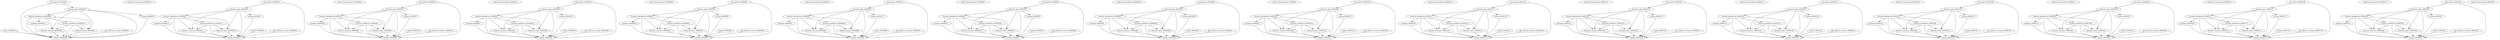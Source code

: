 strict digraph "MethylseqWorkflow-synthetic-instance" {
 graph [executedat="2024-09-11T11:05:40.766885+02:00",
  makespan=0,
  name="MethylseqWorkflow-synthetic-instance"
 ];
 fastqc_00000001 [label="fastqc_00000001"];
 multiqc_00000002 [label="multiqc_00000002"];
 fastqc_00000001 -> multiqc_00000002 ;
 trim_galore_00000003 [label="trim_galore_00000003"];
 trim_galore_00000003 -> multiqc_00000002 ;
 bismark_align_00000004 [label="bismark_align_00000004"];
 trim_galore_00000003 -> bismark_align_00000004 ;
 bismark_align_00000004 -> multiqc_00000002 ;
 bismark_deduplicate_00000006 [label="bismark_deduplicate_00000006"];
 bismark_align_00000004 -> bismark_deduplicate_00000006 ;
 preseq_00000007 [label="preseq_00000007"];
 bismark_align_00000004 -> preseq_00000007 ;
 bismark_report_00000008 [label="bismark_report_00000008"];
 bismark_align_00000004 -> bismark_report_00000008 ;
 bismark_summary_00000009 [label="bismark_summary_00000009"];
 bismark_align_00000004 -> bismark_summary_00000009 ;
 get_software_versions_00000005 [label="get_software_versions_00000005"];
 get_software_versions_00000005 -> multiqc_00000002 ;
 bismark_deduplicate_00000006 -> multiqc_00000002 ;
 bismark_deduplicate_00000006 -> bismark_report_00000008 ;
 bismark_deduplicate_00000006 -> bismark_summary_00000009 ;
 bismark_methXtract_00000010 [label="bismark_methXtract_00000010"];
 bismark_deduplicate_00000006 -> bismark_methXtract_00000010 ;
 qualimap_00000011 [label="qualimap_00000011"];
 bismark_deduplicate_00000006 -> qualimap_00000011 ;
 preseq_00000007 -> multiqc_00000002 ;
 bismark_report_00000008 -> multiqc_00000002 ;
 bismark_summary_00000009 -> multiqc_00000002 ;
 bismark_methXtract_00000010 -> multiqc_00000002 ;
 bismark_methXtract_00000010 -> bismark_report_00000008 ;
 bismark_methXtract_00000010 -> bismark_summary_00000009 ;
 qualimap_00000011 -> multiqc_00000002 ;
 output_documentation_00000012 [label="output_documentation_00000012"];
 qualimap_00000013 [label="qualimap_00000013"];
 multiqc_00000017 [label="multiqc_00000017"];
 qualimap_00000013 -> multiqc_00000017 ;
 bismark_summary_00000014 [label="bismark_summary_00000014"];
 bismark_summary_00000014 -> multiqc_00000017 ;
 bismark_align_00000015 [label="bismark_align_00000015"];
 bismark_align_00000015 -> bismark_summary_00000014 ;
 bismark_align_00000015 -> multiqc_00000017 ;
 bismark_report_00000018 [label="bismark_report_00000018"];
 bismark_align_00000015 -> bismark_report_00000018 ;
 bismark_deduplicate_00000021 [label="bismark_deduplicate_00000021"];
 bismark_align_00000015 -> bismark_deduplicate_00000021 ;
 preseq_00000023 [label="preseq_00000023"];
 bismark_align_00000015 -> preseq_00000023 ;
 bismark_methXtract_00000016 [label="bismark_methXtract_00000016"];
 bismark_methXtract_00000016 -> bismark_summary_00000014 ;
 bismark_methXtract_00000016 -> multiqc_00000017 ;
 bismark_methXtract_00000016 -> bismark_report_00000018 ;
 bismark_report_00000018 -> multiqc_00000017 ;
 output_documentation_00000019 [label="output_documentation_00000019"];
 fastqc_00000020 [label="fastqc_00000020"];
 fastqc_00000020 -> multiqc_00000017 ;
 bismark_deduplicate_00000021 -> qualimap_00000013 ;
 bismark_deduplicate_00000021 -> bismark_summary_00000014 ;
 bismark_deduplicate_00000021 -> bismark_methXtract_00000016 ;
 bismark_deduplicate_00000021 -> multiqc_00000017 ;
 bismark_deduplicate_00000021 -> bismark_report_00000018 ;
 get_software_versions_00000022 [label="get_software_versions_00000022"];
 get_software_versions_00000022 -> multiqc_00000017 ;
 preseq_00000023 -> multiqc_00000017 ;
 trim_galore_00000024 [label="trim_galore_00000024"];
 trim_galore_00000024 -> bismark_align_00000015 ;
 trim_galore_00000024 -> multiqc_00000017 ;
 qualimap_00000025 [label="qualimap_00000025"];
 multiqc_00000029 [label="multiqc_00000029"];
 qualimap_00000025 -> multiqc_00000029 ;
 bismark_summary_00000026 [label="bismark_summary_00000026"];
 bismark_summary_00000026 -> multiqc_00000029 ;
 bismark_align_00000027 [label="bismark_align_00000027"];
 bismark_align_00000027 -> bismark_summary_00000026 ;
 bismark_align_00000027 -> multiqc_00000029 ;
 bismark_report_00000030 [label="bismark_report_00000030"];
 bismark_align_00000027 -> bismark_report_00000030 ;
 bismark_deduplicate_00000033 [label="bismark_deduplicate_00000033"];
 bismark_align_00000027 -> bismark_deduplicate_00000033 ;
 preseq_00000035 [label="preseq_00000035"];
 bismark_align_00000027 -> preseq_00000035 ;
 bismark_methXtract_00000028 [label="bismark_methXtract_00000028"];
 bismark_methXtract_00000028 -> bismark_summary_00000026 ;
 bismark_methXtract_00000028 -> multiqc_00000029 ;
 bismark_methXtract_00000028 -> bismark_report_00000030 ;
 bismark_report_00000030 -> multiqc_00000029 ;
 output_documentation_00000031 [label="output_documentation_00000031"];
 fastqc_00000032 [label="fastqc_00000032"];
 fastqc_00000032 -> multiqc_00000029 ;
 bismark_deduplicate_00000033 -> qualimap_00000025 ;
 bismark_deduplicate_00000033 -> bismark_summary_00000026 ;
 bismark_deduplicate_00000033 -> bismark_methXtract_00000028 ;
 bismark_deduplicate_00000033 -> multiqc_00000029 ;
 bismark_deduplicate_00000033 -> bismark_report_00000030 ;
 get_software_versions_00000034 [label="get_software_versions_00000034"];
 get_software_versions_00000034 -> multiqc_00000029 ;
 preseq_00000035 -> multiqc_00000029 ;
 trim_galore_00000036 [label="trim_galore_00000036"];
 trim_galore_00000036 -> bismark_align_00000027 ;
 trim_galore_00000036 -> multiqc_00000029 ;
 qualimap_00000037 [label="qualimap_00000037"];
 multiqc_00000041 [label="multiqc_00000041"];
 qualimap_00000037 -> multiqc_00000041 ;
 bismark_summary_00000038 [label="bismark_summary_00000038"];
 bismark_summary_00000038 -> multiqc_00000041 ;
 bismark_align_00000039 [label="bismark_align_00000039"];
 bismark_align_00000039 -> bismark_summary_00000038 ;
 bismark_align_00000039 -> multiqc_00000041 ;
 bismark_report_00000042 [label="bismark_report_00000042"];
 bismark_align_00000039 -> bismark_report_00000042 ;
 bismark_deduplicate_00000045 [label="bismark_deduplicate_00000045"];
 bismark_align_00000039 -> bismark_deduplicate_00000045 ;
 preseq_00000047 [label="preseq_00000047"];
 bismark_align_00000039 -> preseq_00000047 ;
 bismark_methXtract_00000040 [label="bismark_methXtract_00000040"];
 bismark_methXtract_00000040 -> bismark_summary_00000038 ;
 bismark_methXtract_00000040 -> multiqc_00000041 ;
 bismark_methXtract_00000040 -> bismark_report_00000042 ;
 bismark_report_00000042 -> multiqc_00000041 ;
 output_documentation_00000043 [label="output_documentation_00000043"];
 fastqc_00000044 [label="fastqc_00000044"];
 fastqc_00000044 -> multiqc_00000041 ;
 bismark_deduplicate_00000045 -> qualimap_00000037 ;
 bismark_deduplicate_00000045 -> bismark_summary_00000038 ;
 bismark_deduplicate_00000045 -> bismark_methXtract_00000040 ;
 bismark_deduplicate_00000045 -> multiqc_00000041 ;
 bismark_deduplicate_00000045 -> bismark_report_00000042 ;
 get_software_versions_00000046 [label="get_software_versions_00000046"];
 get_software_versions_00000046 -> multiqc_00000041 ;
 preseq_00000047 -> multiqc_00000041 ;
 trim_galore_00000048 [label="trim_galore_00000048"];
 trim_galore_00000048 -> bismark_align_00000039 ;
 trim_galore_00000048 -> multiqc_00000041 ;
 qualimap_00000049 [label="qualimap_00000049"];
 multiqc_00000053 [label="multiqc_00000053"];
 qualimap_00000049 -> multiqc_00000053 ;
 bismark_summary_00000050 [label="bismark_summary_00000050"];
 bismark_summary_00000050 -> multiqc_00000053 ;
 bismark_align_00000051 [label="bismark_align_00000051"];
 bismark_align_00000051 -> bismark_summary_00000050 ;
 bismark_align_00000051 -> multiqc_00000053 ;
 bismark_report_00000054 [label="bismark_report_00000054"];
 bismark_align_00000051 -> bismark_report_00000054 ;
 bismark_deduplicate_00000057 [label="bismark_deduplicate_00000057"];
 bismark_align_00000051 -> bismark_deduplicate_00000057 ;
 preseq_00000059 [label="preseq_00000059"];
 bismark_align_00000051 -> preseq_00000059 ;
 bismark_methXtract_00000052 [label="bismark_methXtract_00000052"];
 bismark_methXtract_00000052 -> bismark_summary_00000050 ;
 bismark_methXtract_00000052 -> multiqc_00000053 ;
 bismark_methXtract_00000052 -> bismark_report_00000054 ;
 bismark_report_00000054 -> multiqc_00000053 ;
 output_documentation_00000055 [label="output_documentation_00000055"];
 fastqc_00000056 [label="fastqc_00000056"];
 fastqc_00000056 -> multiqc_00000053 ;
 bismark_deduplicate_00000057 -> qualimap_00000049 ;
 bismark_deduplicate_00000057 -> bismark_summary_00000050 ;
 bismark_deduplicate_00000057 -> bismark_methXtract_00000052 ;
 bismark_deduplicate_00000057 -> multiqc_00000053 ;
 bismark_deduplicate_00000057 -> bismark_report_00000054 ;
 get_software_versions_00000058 [label="get_software_versions_00000058"];
 get_software_versions_00000058 -> multiqc_00000053 ;
 preseq_00000059 -> multiqc_00000053 ;
 trim_galore_00000060 [label="trim_galore_00000060"];
 trim_galore_00000060 -> bismark_align_00000051 ;
 trim_galore_00000060 -> multiqc_00000053 ;
 qualimap_00000061 [label="qualimap_00000061"];
 multiqc_00000065 [label="multiqc_00000065"];
 qualimap_00000061 -> multiqc_00000065 ;
 bismark_summary_00000062 [label="bismark_summary_00000062"];
 bismark_summary_00000062 -> multiqc_00000065 ;
 bismark_align_00000063 [label="bismark_align_00000063"];
 bismark_align_00000063 -> bismark_summary_00000062 ;
 bismark_align_00000063 -> multiqc_00000065 ;
 bismark_report_00000066 [label="bismark_report_00000066"];
 bismark_align_00000063 -> bismark_report_00000066 ;
 bismark_deduplicate_00000069 [label="bismark_deduplicate_00000069"];
 bismark_align_00000063 -> bismark_deduplicate_00000069 ;
 preseq_00000071 [label="preseq_00000071"];
 bismark_align_00000063 -> preseq_00000071 ;
 bismark_methXtract_00000064 [label="bismark_methXtract_00000064"];
 bismark_methXtract_00000064 -> bismark_summary_00000062 ;
 bismark_methXtract_00000064 -> multiqc_00000065 ;
 bismark_methXtract_00000064 -> bismark_report_00000066 ;
 bismark_report_00000066 -> multiqc_00000065 ;
 output_documentation_00000067 [label="output_documentation_00000067"];
 fastqc_00000068 [label="fastqc_00000068"];
 fastqc_00000068 -> multiqc_00000065 ;
 bismark_deduplicate_00000069 -> qualimap_00000061 ;
 bismark_deduplicate_00000069 -> bismark_summary_00000062 ;
 bismark_deduplicate_00000069 -> bismark_methXtract_00000064 ;
 bismark_deduplicate_00000069 -> multiqc_00000065 ;
 bismark_deduplicate_00000069 -> bismark_report_00000066 ;
 get_software_versions_00000070 [label="get_software_versions_00000070"];
 get_software_versions_00000070 -> multiqc_00000065 ;
 preseq_00000071 -> multiqc_00000065 ;
 trim_galore_00000072 [label="trim_galore_00000072"];
 trim_galore_00000072 -> bismark_align_00000063 ;
 trim_galore_00000072 -> multiqc_00000065 ;
 qualimap_00000073 [label="qualimap_00000073"];
 multiqc_00000077 [label="multiqc_00000077"];
 qualimap_00000073 -> multiqc_00000077 ;
 bismark_summary_00000074 [label="bismark_summary_00000074"];
 bismark_summary_00000074 -> multiqc_00000077 ;
 bismark_align_00000075 [label="bismark_align_00000075"];
 bismark_align_00000075 -> bismark_summary_00000074 ;
 bismark_align_00000075 -> multiqc_00000077 ;
 bismark_report_00000078 [label="bismark_report_00000078"];
 bismark_align_00000075 -> bismark_report_00000078 ;
 bismark_deduplicate_00000081 [label="bismark_deduplicate_00000081"];
 bismark_align_00000075 -> bismark_deduplicate_00000081 ;
 preseq_00000083 [label="preseq_00000083"];
 bismark_align_00000075 -> preseq_00000083 ;
 bismark_methXtract_00000076 [label="bismark_methXtract_00000076"];
 bismark_methXtract_00000076 -> bismark_summary_00000074 ;
 bismark_methXtract_00000076 -> multiqc_00000077 ;
 bismark_methXtract_00000076 -> bismark_report_00000078 ;
 bismark_report_00000078 -> multiqc_00000077 ;
 output_documentation_00000079 [label="output_documentation_00000079"];
 fastqc_00000080 [label="fastqc_00000080"];
 fastqc_00000080 -> multiqc_00000077 ;
 bismark_deduplicate_00000081 -> qualimap_00000073 ;
 bismark_deduplicate_00000081 -> bismark_summary_00000074 ;
 bismark_deduplicate_00000081 -> bismark_methXtract_00000076 ;
 bismark_deduplicate_00000081 -> multiqc_00000077 ;
 bismark_deduplicate_00000081 -> bismark_report_00000078 ;
 get_software_versions_00000082 [label="get_software_versions_00000082"];
 get_software_versions_00000082 -> multiqc_00000077 ;
 preseq_00000083 -> multiqc_00000077 ;
 trim_galore_00000084 [label="trim_galore_00000084"];
 trim_galore_00000084 -> bismark_align_00000075 ;
 trim_galore_00000084 -> multiqc_00000077 ;
 qualimap_00000085 [label="qualimap_00000085"];
 multiqc_00000089 [label="multiqc_00000089"];
 qualimap_00000085 -> multiqc_00000089 ;
 bismark_summary_00000086 [label="bismark_summary_00000086"];
 bismark_summary_00000086 -> multiqc_00000089 ;
 bismark_align_00000087 [label="bismark_align_00000087"];
 bismark_align_00000087 -> bismark_summary_00000086 ;
 bismark_align_00000087 -> multiqc_00000089 ;
 bismark_report_00000090 [label="bismark_report_00000090"];
 bismark_align_00000087 -> bismark_report_00000090 ;
 bismark_deduplicate_00000093 [label="bismark_deduplicate_00000093"];
 bismark_align_00000087 -> bismark_deduplicate_00000093 ;
 preseq_00000095 [label="preseq_00000095"];
 bismark_align_00000087 -> preseq_00000095 ;
 bismark_methXtract_00000088 [label="bismark_methXtract_00000088"];
 bismark_methXtract_00000088 -> bismark_summary_00000086 ;
 bismark_methXtract_00000088 -> multiqc_00000089 ;
 bismark_methXtract_00000088 -> bismark_report_00000090 ;
 bismark_report_00000090 -> multiqc_00000089 ;
 output_documentation_00000091 [label="output_documentation_00000091"];
 fastqc_00000092 [label="fastqc_00000092"];
 fastqc_00000092 -> multiqc_00000089 ;
 bismark_deduplicate_00000093 -> qualimap_00000085 ;
 bismark_deduplicate_00000093 -> bismark_summary_00000086 ;
 bismark_deduplicate_00000093 -> bismark_methXtract_00000088 ;
 bismark_deduplicate_00000093 -> multiqc_00000089 ;
 bismark_deduplicate_00000093 -> bismark_report_00000090 ;
 get_software_versions_00000094 [label="get_software_versions_00000094"];
 get_software_versions_00000094 -> multiqc_00000089 ;
 preseq_00000095 -> multiqc_00000089 ;
 trim_galore_00000096 [label="trim_galore_00000096"];
 trim_galore_00000096 -> bismark_align_00000087 ;
 trim_galore_00000096 -> multiqc_00000089 ;
 qualimap_00000097 [label="qualimap_00000097"];
 multiqc_00000101 [label="multiqc_00000101"];
 qualimap_00000097 -> multiqc_00000101 ;
 bismark_summary_00000098 [label="bismark_summary_00000098"];
 bismark_summary_00000098 -> multiqc_00000101 ;
 bismark_align_00000099 [label="bismark_align_00000099"];
 bismark_align_00000099 -> bismark_summary_00000098 ;
 bismark_align_00000099 -> multiqc_00000101 ;
 bismark_report_00000102 [label="bismark_report_00000102"];
 bismark_align_00000099 -> bismark_report_00000102 ;
 bismark_deduplicate_00000105 [label="bismark_deduplicate_00000105"];
 bismark_align_00000099 -> bismark_deduplicate_00000105 ;
 preseq_00000107 [label="preseq_00000107"];
 bismark_align_00000099 -> preseq_00000107 ;
 bismark_methXtract_00000100 [label="bismark_methXtract_00000100"];
 bismark_methXtract_00000100 -> bismark_summary_00000098 ;
 bismark_methXtract_00000100 -> multiqc_00000101 ;
 bismark_methXtract_00000100 -> bismark_report_00000102 ;
 bismark_report_00000102 -> multiqc_00000101 ;
 output_documentation_00000103 [label="output_documentation_00000103"];
 fastqc_00000104 [label="fastqc_00000104"];
 fastqc_00000104 -> multiqc_00000101 ;
 bismark_deduplicate_00000105 -> qualimap_00000097 ;
 bismark_deduplicate_00000105 -> bismark_summary_00000098 ;
 bismark_deduplicate_00000105 -> bismark_methXtract_00000100 ;
 bismark_deduplicate_00000105 -> multiqc_00000101 ;
 bismark_deduplicate_00000105 -> bismark_report_00000102 ;
 get_software_versions_00000106 [label="get_software_versions_00000106"];
 get_software_versions_00000106 -> multiqc_00000101 ;
 preseq_00000107 -> multiqc_00000101 ;
 trim_galore_00000108 [label="trim_galore_00000108"];
 trim_galore_00000108 -> bismark_align_00000099 ;
 trim_galore_00000108 -> multiqc_00000101 ;
 qualimap_00000109 [label="qualimap_00000109"];
 multiqc_00000113 [label="multiqc_00000113"];
 qualimap_00000109 -> multiqc_00000113 ;
 bismark_summary_00000110 [label="bismark_summary_00000110"];
 bismark_summary_00000110 -> multiqc_00000113 ;
 bismark_align_00000111 [label="bismark_align_00000111"];
 bismark_align_00000111 -> bismark_summary_00000110 ;
 bismark_align_00000111 -> multiqc_00000113 ;
 bismark_report_00000114 [label="bismark_report_00000114"];
 bismark_align_00000111 -> bismark_report_00000114 ;
 bismark_deduplicate_00000117 [label="bismark_deduplicate_00000117"];
 bismark_align_00000111 -> bismark_deduplicate_00000117 ;
 preseq_00000119 [label="preseq_00000119"];
 bismark_align_00000111 -> preseq_00000119 ;
 bismark_methXtract_00000112 [label="bismark_methXtract_00000112"];
 bismark_methXtract_00000112 -> bismark_summary_00000110 ;
 bismark_methXtract_00000112 -> multiqc_00000113 ;
 bismark_methXtract_00000112 -> bismark_report_00000114 ;
 bismark_report_00000114 -> multiqc_00000113 ;
 output_documentation_00000115 [label="output_documentation_00000115"];
 fastqc_00000116 [label="fastqc_00000116"];
 fastqc_00000116 -> multiqc_00000113 ;
 bismark_deduplicate_00000117 -> qualimap_00000109 ;
 bismark_deduplicate_00000117 -> bismark_summary_00000110 ;
 bismark_deduplicate_00000117 -> bismark_methXtract_00000112 ;
 bismark_deduplicate_00000117 -> multiqc_00000113 ;
 bismark_deduplicate_00000117 -> bismark_report_00000114 ;
 get_software_versions_00000118 [label="get_software_versions_00000118"];
 get_software_versions_00000118 -> multiqc_00000113 ;
 preseq_00000119 -> multiqc_00000113 ;
 trim_galore_00000120 [label="trim_galore_00000120"];
 trim_galore_00000120 -> bismark_align_00000111 ;
 trim_galore_00000120 -> multiqc_00000113 ;
 qualimap_00000121 [label="qualimap_00000121"];
 multiqc_00000125 [label="multiqc_00000125"];
 qualimap_00000121 -> multiqc_00000125 ;
 bismark_summary_00000122 [label="bismark_summary_00000122"];
 bismark_summary_00000122 -> multiqc_00000125 ;
 bismark_align_00000123 [label="bismark_align_00000123"];
 bismark_align_00000123 -> bismark_summary_00000122 ;
 bismark_align_00000123 -> multiqc_00000125 ;
 bismark_report_00000126 [label="bismark_report_00000126"];
 bismark_align_00000123 -> bismark_report_00000126 ;
 bismark_deduplicate_00000129 [label="bismark_deduplicate_00000129"];
 bismark_align_00000123 -> bismark_deduplicate_00000129 ;
 preseq_00000131 [label="preseq_00000131"];
 bismark_align_00000123 -> preseq_00000131 ;
 bismark_methXtract_00000124 [label="bismark_methXtract_00000124"];
 bismark_methXtract_00000124 -> bismark_summary_00000122 ;
 bismark_methXtract_00000124 -> multiqc_00000125 ;
 bismark_methXtract_00000124 -> bismark_report_00000126 ;
 bismark_report_00000126 -> multiqc_00000125 ;
 output_documentation_00000127 [label="output_documentation_00000127"];
 fastqc_00000128 [label="fastqc_00000128"];
 fastqc_00000128 -> multiqc_00000125 ;
 bismark_deduplicate_00000129 -> qualimap_00000121 ;
 bismark_deduplicate_00000129 -> bismark_summary_00000122 ;
 bismark_deduplicate_00000129 -> bismark_methXtract_00000124 ;
 bismark_deduplicate_00000129 -> multiqc_00000125 ;
 bismark_deduplicate_00000129 -> bismark_report_00000126 ;
 get_software_versions_00000130 [label="get_software_versions_00000130"];
 get_software_versions_00000130 -> multiqc_00000125 ;
 preseq_00000131 -> multiqc_00000125 ;
 trim_galore_00000132 [label="trim_galore_00000132"];
 trim_galore_00000132 -> bismark_align_00000123 ;
 trim_galore_00000132 -> multiqc_00000125 ;
 qualimap_00000133 [label="qualimap_00000133"];
 multiqc_00000137 [label="multiqc_00000137"];
 qualimap_00000133 -> multiqc_00000137 ;
 bismark_summary_00000134 [label="bismark_summary_00000134"];
 bismark_summary_00000134 -> multiqc_00000137 ;
 bismark_align_00000135 [label="bismark_align_00000135"];
 bismark_align_00000135 -> bismark_summary_00000134 ;
 bismark_align_00000135 -> multiqc_00000137 ;
 bismark_report_00000138 [label="bismark_report_00000138"];
 bismark_align_00000135 -> bismark_report_00000138 ;
 bismark_deduplicate_00000141 [label="bismark_deduplicate_00000141"];
 bismark_align_00000135 -> bismark_deduplicate_00000141 ;
 preseq_00000143 [label="preseq_00000143"];
 bismark_align_00000135 -> preseq_00000143 ;
 bismark_methXtract_00000136 [label="bismark_methXtract_00000136"];
 bismark_methXtract_00000136 -> bismark_summary_00000134 ;
 bismark_methXtract_00000136 -> multiqc_00000137 ;
 bismark_methXtract_00000136 -> bismark_report_00000138 ;
 bismark_report_00000138 -> multiqc_00000137 ;
 output_documentation_00000139 [label="output_documentation_00000139"];
 fastqc_00000140 [label="fastqc_00000140"];
 fastqc_00000140 -> multiqc_00000137 ;
 bismark_deduplicate_00000141 -> qualimap_00000133 ;
 bismark_deduplicate_00000141 -> bismark_summary_00000134 ;
 bismark_deduplicate_00000141 -> bismark_methXtract_00000136 ;
 bismark_deduplicate_00000141 -> multiqc_00000137 ;
 bismark_deduplicate_00000141 -> bismark_report_00000138 ;
 get_software_versions_00000142 [label="get_software_versions_00000142"];
 get_software_versions_00000142 -> multiqc_00000137 ;
 preseq_00000143 -> multiqc_00000137 ;
 trim_galore_00000144 [label="trim_galore_00000144"];
 trim_galore_00000144 -> bismark_align_00000135 ;
 trim_galore_00000144 -> multiqc_00000137 ;
 qualimap_00000145 [label="qualimap_00000145"];
 multiqc_00000149 [label="multiqc_00000149"];
 qualimap_00000145 -> multiqc_00000149 ;
 bismark_summary_00000146 [label="bismark_summary_00000146"];
 bismark_summary_00000146 -> multiqc_00000149 ;
 bismark_align_00000147 [label="bismark_align_00000147"];
 bismark_align_00000147 -> bismark_summary_00000146 ;
 bismark_align_00000147 -> multiqc_00000149 ;
 bismark_report_00000150 [label="bismark_report_00000150"];
 bismark_align_00000147 -> bismark_report_00000150 ;
 bismark_deduplicate_00000153 [label="bismark_deduplicate_00000153"];
 bismark_align_00000147 -> bismark_deduplicate_00000153 ;
 preseq_00000155 [label="preseq_00000155"];
 bismark_align_00000147 -> preseq_00000155 ;
 bismark_methXtract_00000148 [label="bismark_methXtract_00000148"];
 bismark_methXtract_00000148 -> bismark_summary_00000146 ;
 bismark_methXtract_00000148 -> multiqc_00000149 ;
 bismark_methXtract_00000148 -> bismark_report_00000150 ;
 bismark_report_00000150 -> multiqc_00000149 ;
 output_documentation_00000151 [label="output_documentation_00000151"];
 fastqc_00000152 [label="fastqc_00000152"];
 fastqc_00000152 -> multiqc_00000149 ;
 bismark_deduplicate_00000153 -> qualimap_00000145 ;
 bismark_deduplicate_00000153 -> bismark_summary_00000146 ;
 bismark_deduplicate_00000153 -> bismark_methXtract_00000148 ;
 bismark_deduplicate_00000153 -> multiqc_00000149 ;
 bismark_deduplicate_00000153 -> bismark_report_00000150 ;
 get_software_versions_00000154 [label="get_software_versions_00000154"];
 get_software_versions_00000154 -> multiqc_00000149 ;
 preseq_00000155 -> multiqc_00000149 ;
 trim_galore_00000156 [label="trim_galore_00000156"];
 trim_galore_00000156 -> bismark_align_00000147 ;
 trim_galore_00000156 -> multiqc_00000149 ;
 qualimap_00000157 [label="qualimap_00000157"];
 multiqc_00000161 [label="multiqc_00000161"];
 qualimap_00000157 -> multiqc_00000161 ;
 bismark_summary_00000158 [label="bismark_summary_00000158"];
 bismark_summary_00000158 -> multiqc_00000161 ;
 bismark_align_00000159 [label="bismark_align_00000159"];
 bismark_align_00000159 -> bismark_summary_00000158 ;
 bismark_align_00000159 -> multiqc_00000161 ;
 bismark_report_00000162 [label="bismark_report_00000162"];
 bismark_align_00000159 -> bismark_report_00000162 ;
 bismark_deduplicate_00000165 [label="bismark_deduplicate_00000165"];
 bismark_align_00000159 -> bismark_deduplicate_00000165 ;
 preseq_00000167 [label="preseq_00000167"];
 bismark_align_00000159 -> preseq_00000167 ;
 bismark_methXtract_00000160 [label="bismark_methXtract_00000160"];
 bismark_methXtract_00000160 -> bismark_summary_00000158 ;
 bismark_methXtract_00000160 -> multiqc_00000161 ;
 bismark_methXtract_00000160 -> bismark_report_00000162 ;
 bismark_report_00000162 -> multiqc_00000161 ;
 output_documentation_00000163 [label="output_documentation_00000163"];
 fastqc_00000164 [label="fastqc_00000164"];
 fastqc_00000164 -> multiqc_00000161 ;
 bismark_deduplicate_00000165 -> qualimap_00000157 ;
 bismark_deduplicate_00000165 -> bismark_summary_00000158 ;
 bismark_deduplicate_00000165 -> bismark_methXtract_00000160 ;
 bismark_deduplicate_00000165 -> multiqc_00000161 ;
 bismark_deduplicate_00000165 -> bismark_report_00000162 ;
 get_software_versions_00000166 [label="get_software_versions_00000166"];
 get_software_versions_00000166 -> multiqc_00000161 ;
 preseq_00000167 -> multiqc_00000161 ;
 trim_galore_00000168 [label="trim_galore_00000168"];
 trim_galore_00000168 -> bismark_align_00000159 ;
 trim_galore_00000168 -> multiqc_00000161 ;
 qualimap_00000169 [label="qualimap_00000169"];
 multiqc_00000173 [label="multiqc_00000173"];
 qualimap_00000169 -> multiqc_00000173 ;
 bismark_summary_00000170 [label="bismark_summary_00000170"];
 bismark_summary_00000170 -> multiqc_00000173 ;
 bismark_align_00000171 [label="bismark_align_00000171"];
 bismark_align_00000171 -> bismark_summary_00000170 ;
 bismark_align_00000171 -> multiqc_00000173 ;
 bismark_report_00000174 [label="bismark_report_00000174"];
 bismark_align_00000171 -> bismark_report_00000174 ;
 bismark_deduplicate_00000177 [label="bismark_deduplicate_00000177"];
 bismark_align_00000171 -> bismark_deduplicate_00000177 ;
 preseq_00000179 [label="preseq_00000179"];
 bismark_align_00000171 -> preseq_00000179 ;
 bismark_methXtract_00000172 [label="bismark_methXtract_00000172"];
 bismark_methXtract_00000172 -> bismark_summary_00000170 ;
 bismark_methXtract_00000172 -> multiqc_00000173 ;
 bismark_methXtract_00000172 -> bismark_report_00000174 ;
 bismark_report_00000174 -> multiqc_00000173 ;
 output_documentation_00000175 [label="output_documentation_00000175"];
 fastqc_00000176 [label="fastqc_00000176"];
 fastqc_00000176 -> multiqc_00000173 ;
 bismark_deduplicate_00000177 -> qualimap_00000169 ;
 bismark_deduplicate_00000177 -> bismark_summary_00000170 ;
 bismark_deduplicate_00000177 -> bismark_methXtract_00000172 ;
 bismark_deduplicate_00000177 -> multiqc_00000173 ;
 bismark_deduplicate_00000177 -> bismark_report_00000174 ;
 get_software_versions_00000178 [label="get_software_versions_00000178"];
 get_software_versions_00000178 -> multiqc_00000173 ;
 preseq_00000179 -> multiqc_00000173 ;
 trim_galore_00000180 [label="trim_galore_00000180"];
 trim_galore_00000180 -> bismark_align_00000171 ;
 trim_galore_00000180 -> multiqc_00000173 ;
 qualimap_00000181 [label="qualimap_00000181"];
 multiqc_00000185 [label="multiqc_00000185"];
 qualimap_00000181 -> multiqc_00000185 ;
 bismark_summary_00000182 [label="bismark_summary_00000182"];
 bismark_summary_00000182 -> multiqc_00000185 ;
 bismark_align_00000183 [label="bismark_align_00000183"];
 bismark_align_00000183 -> bismark_summary_00000182 ;
 bismark_align_00000183 -> multiqc_00000185 ;
 bismark_report_00000186 [label="bismark_report_00000186"];
 bismark_align_00000183 -> bismark_report_00000186 ;
 bismark_deduplicate_00000189 [label="bismark_deduplicate_00000189"];
 bismark_align_00000183 -> bismark_deduplicate_00000189 ;
 preseq_00000191 [label="preseq_00000191"];
 bismark_align_00000183 -> preseq_00000191 ;
 bismark_methXtract_00000184 [label="bismark_methXtract_00000184"];
 bismark_methXtract_00000184 -> bismark_summary_00000182 ;
 bismark_methXtract_00000184 -> multiqc_00000185 ;
 bismark_methXtract_00000184 -> bismark_report_00000186 ;
 bismark_report_00000186 -> multiqc_00000185 ;
 output_documentation_00000187 [label="output_documentation_00000187"];
 fastqc_00000188 [label="fastqc_00000188"];
 fastqc_00000188 -> multiqc_00000185 ;
 bismark_deduplicate_00000189 -> qualimap_00000181 ;
 bismark_deduplicate_00000189 -> bismark_summary_00000182 ;
 bismark_deduplicate_00000189 -> bismark_methXtract_00000184 ;
 bismark_deduplicate_00000189 -> multiqc_00000185 ;
 bismark_deduplicate_00000189 -> bismark_report_00000186 ;
 get_software_versions_00000190 [label="get_software_versions_00000190"];
 get_software_versions_00000190 -> multiqc_00000185 ;
 preseq_00000191 -> multiqc_00000185 ;
 trim_galore_00000192 [label="trim_galore_00000192"];
 trim_galore_00000192 -> bismark_align_00000183 ;
 trim_galore_00000192 -> multiqc_00000185 ;
}
